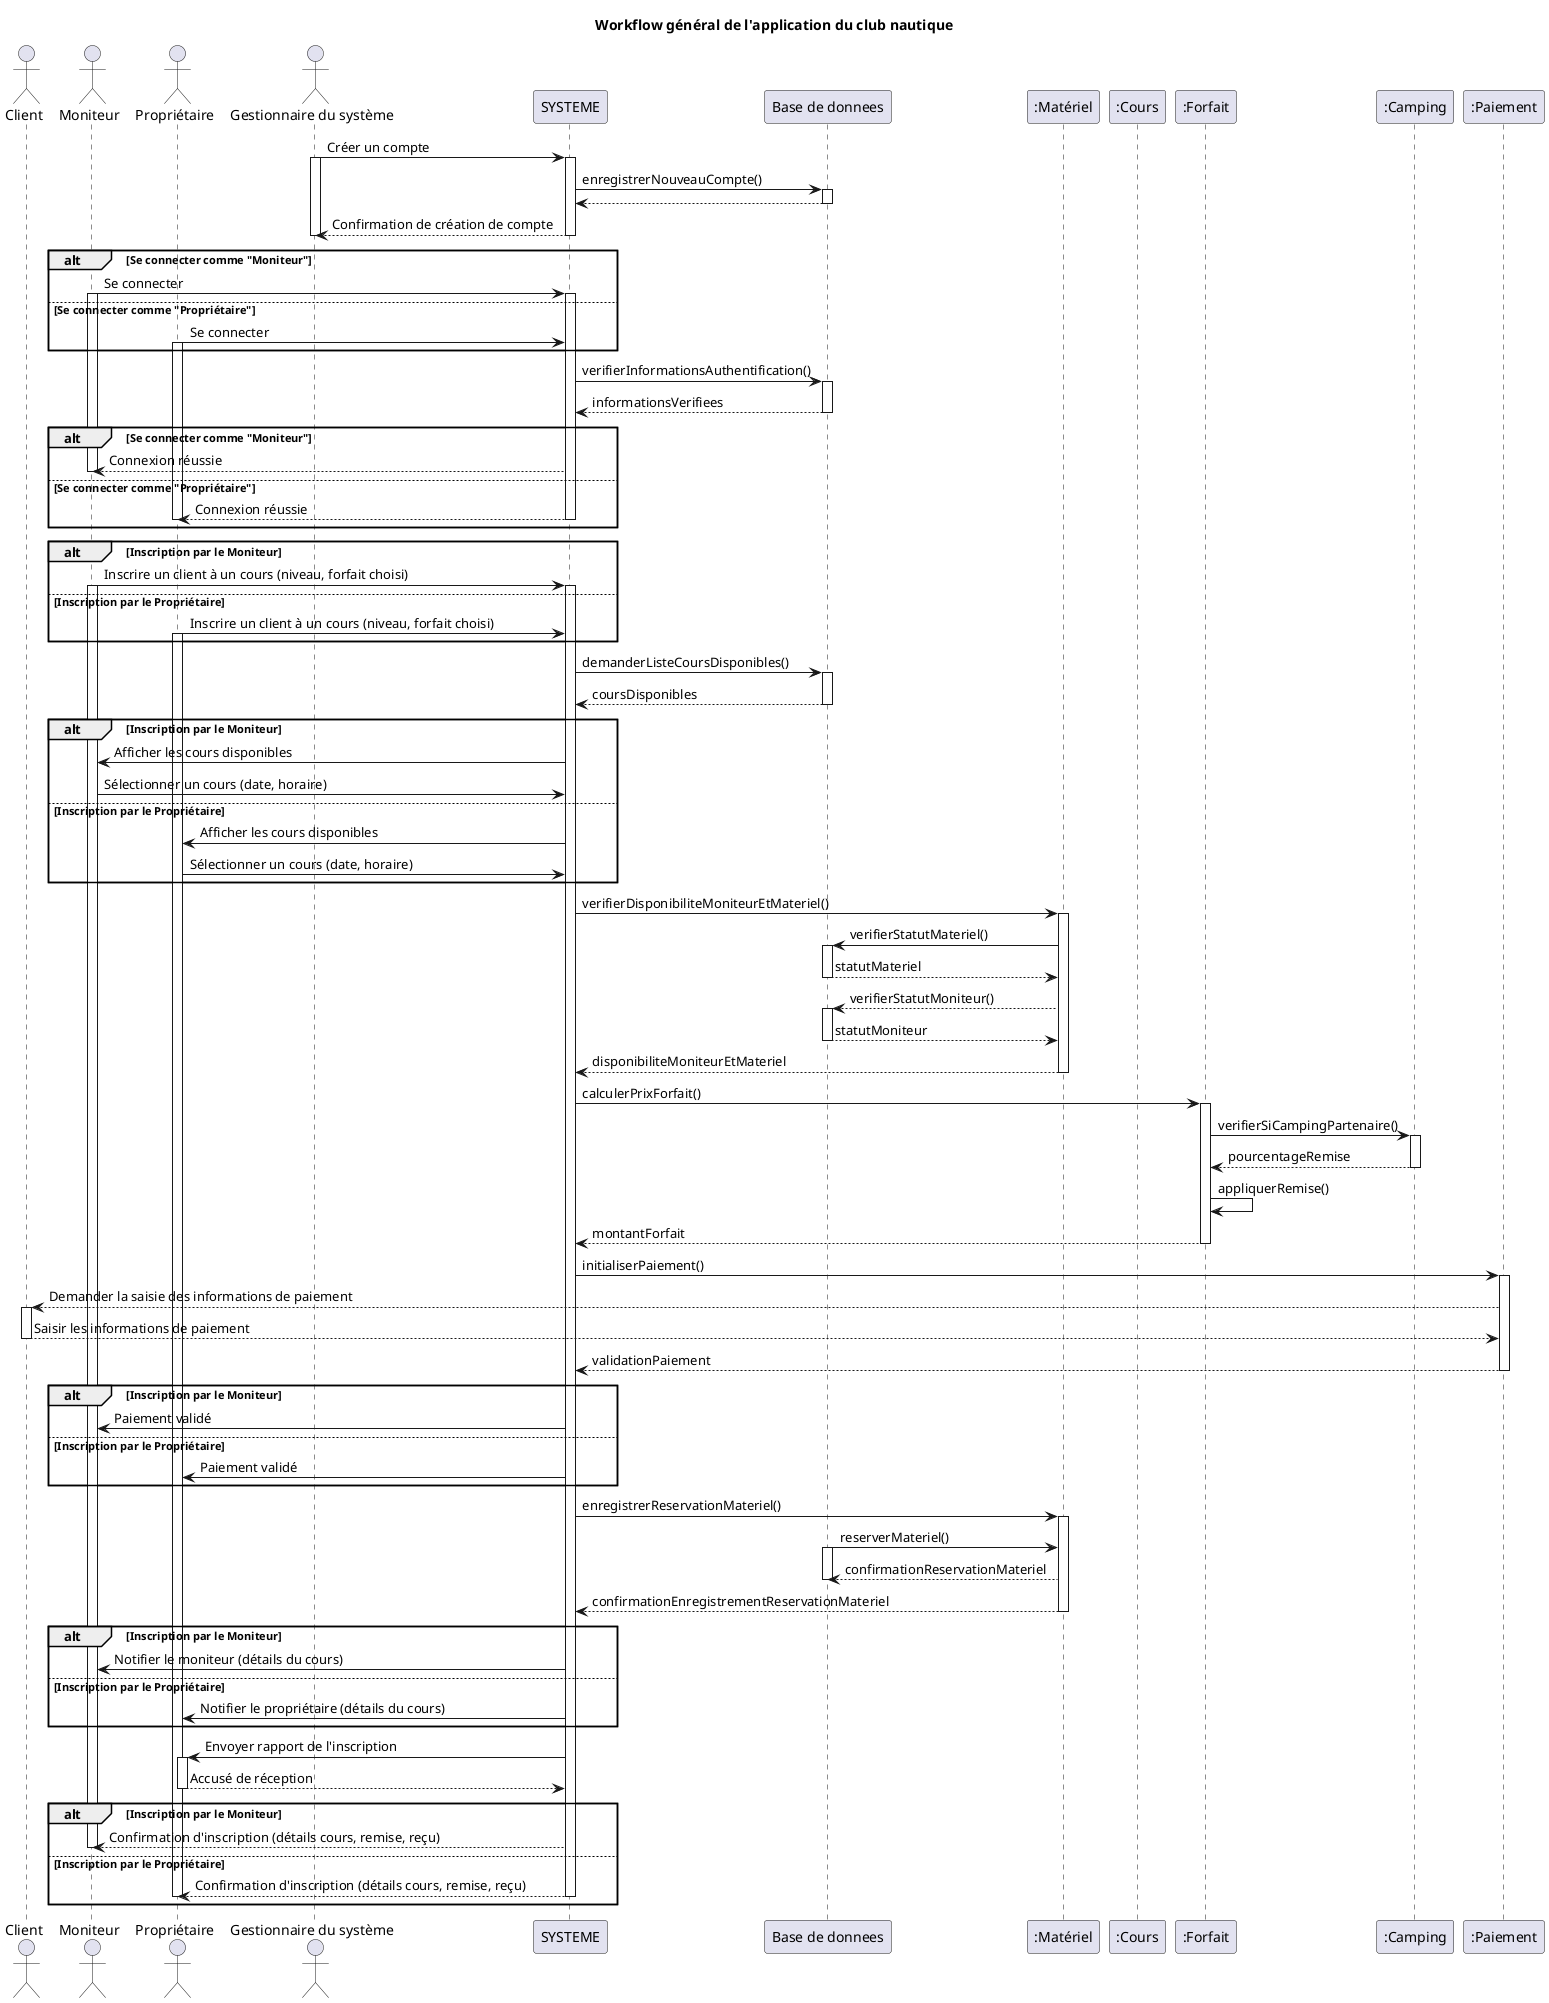 @startuml
actor Client as C
actor "Moniteur" as M
actor "Propriétaire" as P
actor "Gestionnaire du système" as A
participant "SYSTEME" as App
participant "Base de donnees" as DB
participant ":Matériel" as Mat
participant ":Cours" as Cour
participant ":Forfait" as Forf
participant ":Camping" as Camp
participant ":Paiement" as Pay

title Workflow général de l'application du club nautique

' --- Création de compte ---
A -> App : Créer un compte
activate A
activate App
App -> DB : enregistrerNouveauCompte()
activate DB
DB --> App
deactivate DB
App --> A : Confirmation de création de compte
deactivate App
deactivate A

/'
alt Inscription par le Moniteur
    M -> App : Indiquer affiliation à un camping partenaire
else Inscription par le Propriétaire
    P -> App : Indiquer affiliation à un camping partenaire
end
'/

' --- Authentification ---
alt Se connecter comme "Moniteur"
    M -> App : Se connecter
    activate M
    activate App
else Se connecter comme "Propriétaire"
    P -> App : Se connecter
    activate P
end

App -> DB : verifierInformationsAuthentification()
activate DB
DB --> App : informationsVerifiees
deactivate DB

alt Se connecter comme "Moniteur"
    App --> M : Connexion réussie
    deactivate M
else Se connecter comme "Propriétaire"
    App --> P : Connexion réussie
    deactivate P
    deactivate App
end

' --- Inscription à un cours ---
alt Inscription par le Moniteur
    M -> App : Inscrire un client à un cours (niveau, forfait choisi)
    activate M
    activate App
else Inscription par le Propriétaire
    P -> App : Inscrire un client à un cours (niveau, forfait choisi)
    activate P
end

activate App

App -> DB : demanderListeCoursDisponibles()
activate DB
DB --> App : coursDisponibles
deactivate DB

alt Inscription par le Moniteur
    App -> M : Afficher les cours disponibles
    M -> App : Sélectionner un cours (date, horaire)
else Inscription par le Propriétaire
    App -> P : Afficher les cours disponibles
    P -> App : Sélectionner un cours (date, horaire)
end

App -> Mat : verifierDisponibiliteMoniteurEtMateriel()
activate Mat
Mat -> DB : verifierStatutMateriel()
activate DB
DB --> Mat : statutMateriel
deactivate DB
Mat --> DB : verifierStatutMoniteur()
activate DB
DB --> Mat : statutMoniteur
deactivate DB
Mat --> App : disponibiliteMoniteurEtMateriel
deactivate Mat

/'
DB -> Camp : verifierAffiliation()
activate Camp
Camp --> DB : calculerRemiseCamping(): pourcentage
deactivate Camp
'/

App -> Forf : calculerPrixForfait()
activate Forf

Forf -> Camp : verifierSiCampingPartenaire()
activate Camp
Camp --> Forf : pourcentageRemise
deactivate Camp
Forf -> Forf : appliquerRemise()

Forf --> App : montantForfait
deactivate Forf

App -> Pay : initialiserPaiement()
activate Pay
Pay --> C : Demander la saisie des informations de paiement
activate C
C --> Pay : Saisir les informations de paiement
deactivate C
Pay --> App : validationPaiement
deactivate Pay

alt Inscription par le Moniteur
    App -> M : Paiement validé
else Inscription par le Propriétaire
    App -> P : Paiement validé
end

App -> Mat : enregistrerReservationMateriel()
activate Mat
DB -> Mat : reserverMateriel()
activate DB
Mat --> DB : confirmationReservationMateriel
deactivate DB
Mat --> App : confirmationEnregistrementReservationMateriel
deactivate Mat

alt Inscription par le Moniteur
    App -> M : Notifier le moniteur (détails du cours)
else Inscription par le Propriétaire
    App -> P : Notifier le propriétaire (détails du cours)
end

App -> P : Envoyer rapport de l'inscription
activate P
P --> App : Accusé de réception
deactivate P

alt Inscription par le Moniteur
    App --> M : Confirmation d'inscription (détails cours, remise, reçu)
    deactivate M
else Inscription par le Propriétaire
    App --> P : Confirmation d'inscription (détails cours, remise, reçu)
    deactivate App
    deactivate P
end
@enduml
